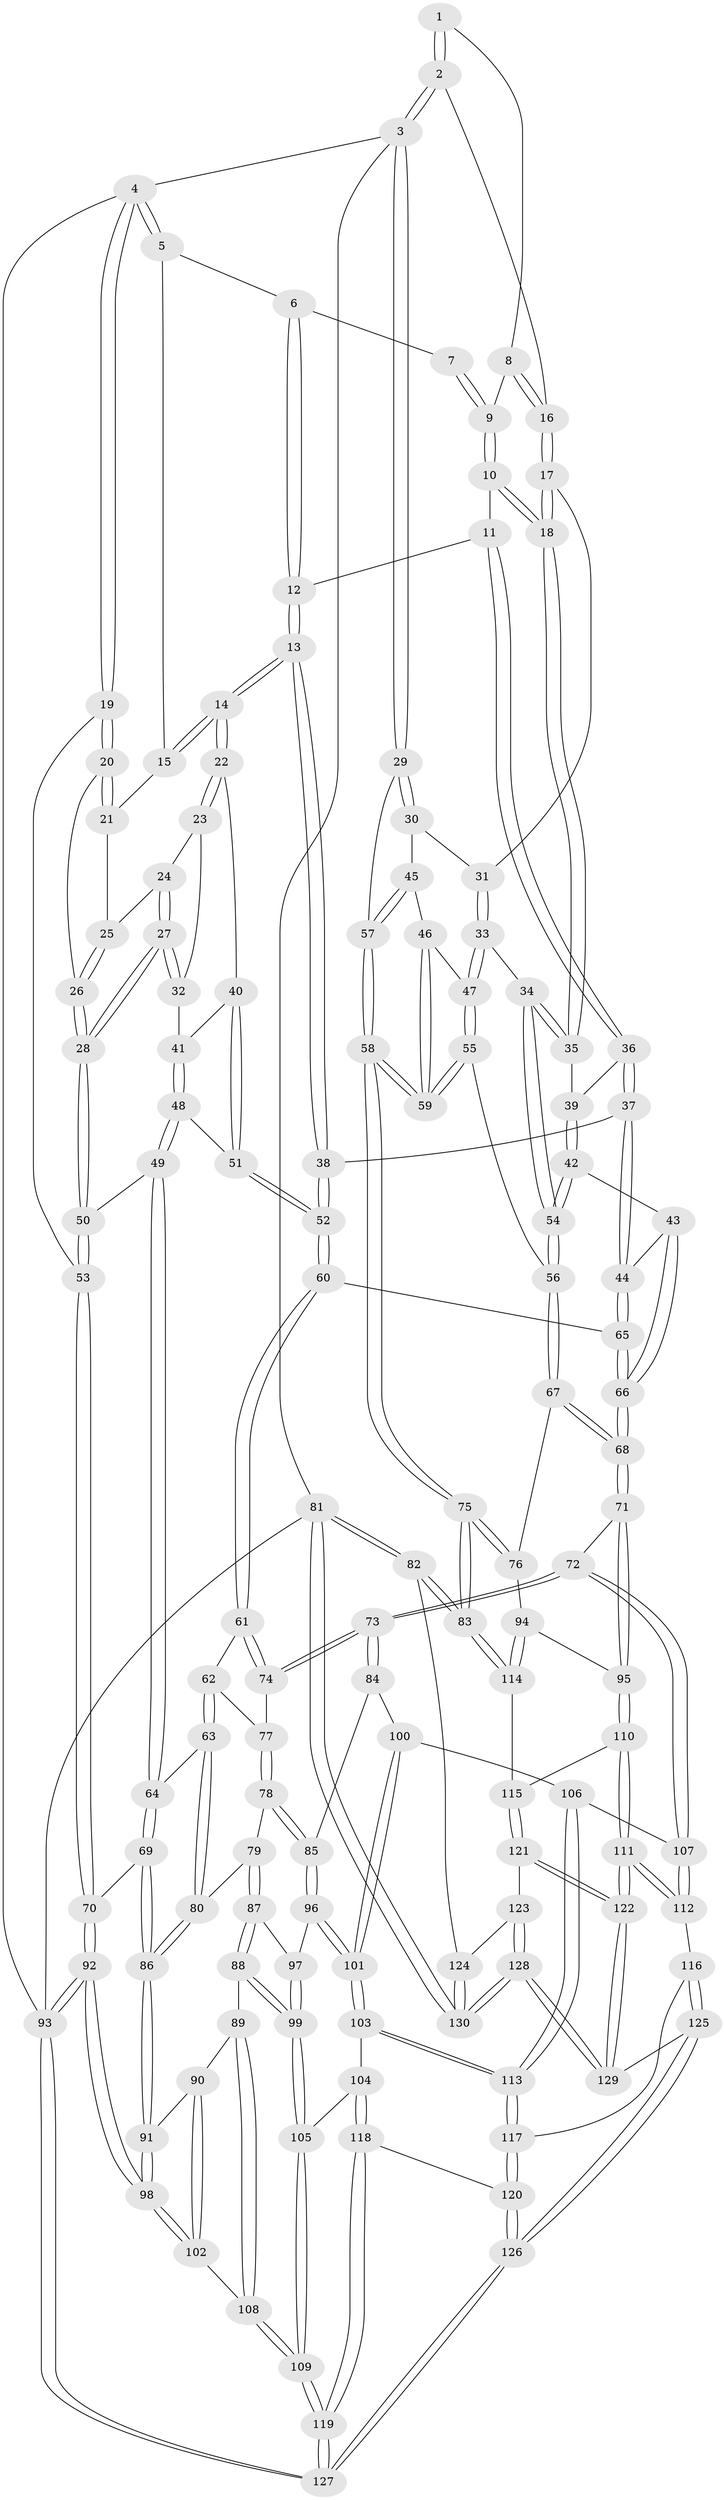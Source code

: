 // Generated by graph-tools (version 1.1) at 2025/17/03/09/25 04:17:13]
// undirected, 130 vertices, 322 edges
graph export_dot {
graph [start="1"]
  node [color=gray90,style=filled];
  1 [pos="+0.9486016090062679+0"];
  2 [pos="+1+0"];
  3 [pos="+1+0"];
  4 [pos="+0+0"];
  5 [pos="+0.2583091348944513+0"];
  6 [pos="+0.49250251506483594+0"];
  7 [pos="+0.6282500588809746+0"];
  8 [pos="+0.7721198541132692+0.06787113197830372"];
  9 [pos="+0.6982341745599909+0.0384262098724303"];
  10 [pos="+0.676694398123794+0.0968798284271215"];
  11 [pos="+0.6002400723720761+0.15299430299491903"];
  12 [pos="+0.5033887237687666+0.052544216425524724"];
  13 [pos="+0.3846554727082079+0.19298097920758805"];
  14 [pos="+0.37231285347261855+0.18773552798146653"];
  15 [pos="+0.24248458088211436+0"];
  16 [pos="+0.8297954325463585+0.12448782186857368"];
  17 [pos="+0.8316477831724983+0.14280745671908868"];
  18 [pos="+0.7913963709140005+0.18209393791605144"];
  19 [pos="+0+0.10937242080893197"];
  20 [pos="+0.05543930399025516+0.14126111748820028"];
  21 [pos="+0.21633837610809795+0"];
  22 [pos="+0.3289310990052739+0.19079086194330735"];
  23 [pos="+0.28827715281153526+0.17650644772743646"];
  24 [pos="+0.24631056976148705+0.1549453816949933"];
  25 [pos="+0.2254577393611366+0.09539294854317217"];
  26 [pos="+0.10893077316901678+0.19260322335072227"];
  27 [pos="+0.1673228851347017+0.20550762792376334"];
  28 [pos="+0.12375596024751052+0.21264291716496725"];
  29 [pos="+1+0"];
  30 [pos="+0.9873460906454491+0.16041036298069475"];
  31 [pos="+0.8978239842238209+0.1610302507241192"];
  32 [pos="+0.21898372045295247+0.23096100945573667"];
  33 [pos="+0.8910659065163378+0.290347689305491"];
  34 [pos="+0.7886977507288078+0.26743216210913223"];
  35 [pos="+0.7862676176752995+0.19296692725031017"];
  36 [pos="+0.6009093457728721+0.15883316341493017"];
  37 [pos="+0.5597772477197646+0.23094811912427182"];
  38 [pos="+0.4308084088785154+0.2931557381722024"];
  39 [pos="+0.6639777923978495+0.20126138282338785"];
  40 [pos="+0.2952029893101706+0.22319621982083535"];
  41 [pos="+0.23158435444103767+0.24387086824735257"];
  42 [pos="+0.6793504672143097+0.3474197137098697"];
  43 [pos="+0.6783329488419846+0.34751885660513604"];
  44 [pos="+0.6561326747142114+0.34164061197140533"];
  45 [pos="+0.9354696117241607+0.3072367154469917"];
  46 [pos="+0.9347446305244301+0.3075518735918192"];
  47 [pos="+0.9174153839273117+0.3090523653396576"];
  48 [pos="+0.2349731161188266+0.33549967917653467"];
  49 [pos="+0.19354824654889222+0.3638448820436748"];
  50 [pos="+0.12472304227486909+0.28800413069472475"];
  51 [pos="+0.23731227367799224+0.33468761076903103"];
  52 [pos="+0.42724232626615327+0.3235068950453541"];
  53 [pos="+0+0.42618859290173394"];
  54 [pos="+0.7333824396196522+0.3603850906500093"];
  55 [pos="+0.836443897287762+0.43919784430878783"];
  56 [pos="+0.7847287039467205+0.4439047390346431"];
  57 [pos="+1+0.37224628191221815"];
  58 [pos="+1+0.6002158790645111"];
  59 [pos="+0.9754740670669013+0.4871566672349053"];
  60 [pos="+0.42819817744157485+0.326673744971261"];
  61 [pos="+0.4062942222351409+0.3710636335358791"];
  62 [pos="+0.2526437497498331+0.4971104640308989"];
  63 [pos="+0.19049464706709981+0.5035187775672406"];
  64 [pos="+0.18260343569368373+0.49525547425478356"];
  65 [pos="+0.49922337220637436+0.3764357009362228"];
  66 [pos="+0.5599405592937594+0.5242820848468384"];
  67 [pos="+0.7527489590687634+0.5195306967056792"];
  68 [pos="+0.5668567749720607+0.6255843216451509"];
  69 [pos="+0+0.4785227844761312"];
  70 [pos="+0+0.44982282038720944"];
  71 [pos="+0.5655941864851015+0.6277801640865179"];
  72 [pos="+0.5526316387190398+0.6343911243003671"];
  73 [pos="+0.5313638641895404+0.6295953842982392"];
  74 [pos="+0.4193016055600523+0.5505128790613532"];
  75 [pos="+1+0.6418769919522318"];
  76 [pos="+0.8563923339971193+0.6384946448727278"];
  77 [pos="+0.37753852800097354+0.5454127431632401"];
  78 [pos="+0.2941610984720301+0.6666420863822078"];
  79 [pos="+0.24714480205183542+0.6360888318498811"];
  80 [pos="+0.1920866734214455+0.5330352402176807"];
  81 [pos="+1+1"];
  82 [pos="+1+0.7477269686133522"];
  83 [pos="+1+0.7159086804745777"];
  84 [pos="+0.3728910071118031+0.6806955209529881"];
  85 [pos="+0.31823363850669834+0.6921236292290307"];
  86 [pos="+0.0894939945089529+0.6882527615212594"];
  87 [pos="+0.19621267968951356+0.7113566259529541"];
  88 [pos="+0.1685889716025493+0.7431865968904131"];
  89 [pos="+0.1497140048493321+0.743540396013411"];
  90 [pos="+0.09355101014030004+0.6988744271671431"];
  91 [pos="+0.08928120656353425+0.6902647802506827"];
  92 [pos="+0+0.7425996049229787"];
  93 [pos="+0+1"];
  94 [pos="+0.7558158322453573+0.7538088571551486"];
  95 [pos="+0.724193775828249+0.745177937772376"];
  96 [pos="+0.31329669765345286+0.7167601935544787"];
  97 [pos="+0.26519287484535264+0.7360497635746375"];
  98 [pos="+0+0.7446040343144349"];
  99 [pos="+0.2066634359081976+0.7727445584609665"];
  100 [pos="+0.39280181757959653+0.775871667230742"];
  101 [pos="+0.3240237025251903+0.8029608279343836"];
  102 [pos="+0.03711835741782338+0.7995240066343658"];
  103 [pos="+0.3198098293151198+0.81838072267014"];
  104 [pos="+0.2405047259646151+0.8300096962714012"];
  105 [pos="+0.23873508448786368+0.8299390473262991"];
  106 [pos="+0.496697907030233+0.7626945227280553"];
  107 [pos="+0.5206558508704358+0.7533312155255133"];
  108 [pos="+0.10040115930664543+0.8779188847760829"];
  109 [pos="+0.11375345964939915+0.9442869061210784"];
  110 [pos="+0.6423180952441065+0.8720780895360397"];
  111 [pos="+0.5749859708284805+0.9556205459003662"];
  112 [pos="+0.5467832454116873+0.9101531679907962"];
  113 [pos="+0.3551839027409528+0.8717831155564235"];
  114 [pos="+0.7646811004670884+0.7660214667324483"];
  115 [pos="+0.8009788679188564+0.843281326617262"];
  116 [pos="+0.36946893838962724+0.8866001297408588"];
  117 [pos="+0.3577130387957136+0.8809069020084039"];
  118 [pos="+0.2704982186318525+0.9121925460927583"];
  119 [pos="+0.10693345365965701+0.9765282672838096"];
  120 [pos="+0.32798813122382187+0.9211221465258583"];
  121 [pos="+0.8041490985809582+0.8490234128216392"];
  122 [pos="+0.5893564643458052+1"];
  123 [pos="+0.8569917801863051+0.8857912167715222"];
  124 [pos="+0.874331000792018+0.882220173582592"];
  125 [pos="+0.4995340428383469+1"];
  126 [pos="+0.25058626876611245+1"];
  127 [pos="+0+1"];
  128 [pos="+0.7529362986378125+1"];
  129 [pos="+0.5915474100458861+1"];
  130 [pos="+1+1"];
  1 -- 2;
  1 -- 2;
  1 -- 8;
  2 -- 3;
  2 -- 3;
  2 -- 16;
  3 -- 4;
  3 -- 29;
  3 -- 29;
  3 -- 81;
  4 -- 5;
  4 -- 5;
  4 -- 19;
  4 -- 19;
  4 -- 93;
  5 -- 6;
  5 -- 15;
  6 -- 7;
  6 -- 12;
  6 -- 12;
  7 -- 9;
  7 -- 9;
  8 -- 9;
  8 -- 16;
  8 -- 16;
  9 -- 10;
  9 -- 10;
  10 -- 11;
  10 -- 18;
  10 -- 18;
  11 -- 12;
  11 -- 36;
  11 -- 36;
  12 -- 13;
  12 -- 13;
  13 -- 14;
  13 -- 14;
  13 -- 38;
  13 -- 38;
  14 -- 15;
  14 -- 15;
  14 -- 22;
  14 -- 22;
  15 -- 21;
  16 -- 17;
  16 -- 17;
  17 -- 18;
  17 -- 18;
  17 -- 31;
  18 -- 35;
  18 -- 35;
  19 -- 20;
  19 -- 20;
  19 -- 53;
  20 -- 21;
  20 -- 21;
  20 -- 26;
  21 -- 25;
  22 -- 23;
  22 -- 23;
  22 -- 40;
  23 -- 24;
  23 -- 32;
  24 -- 25;
  24 -- 27;
  24 -- 27;
  25 -- 26;
  25 -- 26;
  26 -- 28;
  26 -- 28;
  27 -- 28;
  27 -- 28;
  27 -- 32;
  27 -- 32;
  28 -- 50;
  28 -- 50;
  29 -- 30;
  29 -- 30;
  29 -- 57;
  30 -- 31;
  30 -- 45;
  31 -- 33;
  31 -- 33;
  32 -- 41;
  33 -- 34;
  33 -- 47;
  33 -- 47;
  34 -- 35;
  34 -- 35;
  34 -- 54;
  34 -- 54;
  35 -- 39;
  36 -- 37;
  36 -- 37;
  36 -- 39;
  37 -- 38;
  37 -- 44;
  37 -- 44;
  38 -- 52;
  38 -- 52;
  39 -- 42;
  39 -- 42;
  40 -- 41;
  40 -- 51;
  40 -- 51;
  41 -- 48;
  41 -- 48;
  42 -- 43;
  42 -- 54;
  42 -- 54;
  43 -- 44;
  43 -- 66;
  43 -- 66;
  44 -- 65;
  44 -- 65;
  45 -- 46;
  45 -- 57;
  45 -- 57;
  46 -- 47;
  46 -- 59;
  46 -- 59;
  47 -- 55;
  47 -- 55;
  48 -- 49;
  48 -- 49;
  48 -- 51;
  49 -- 50;
  49 -- 64;
  49 -- 64;
  50 -- 53;
  50 -- 53;
  51 -- 52;
  51 -- 52;
  52 -- 60;
  52 -- 60;
  53 -- 70;
  53 -- 70;
  54 -- 56;
  54 -- 56;
  55 -- 56;
  55 -- 59;
  55 -- 59;
  56 -- 67;
  56 -- 67;
  57 -- 58;
  57 -- 58;
  58 -- 59;
  58 -- 59;
  58 -- 75;
  58 -- 75;
  60 -- 61;
  60 -- 61;
  60 -- 65;
  61 -- 62;
  61 -- 74;
  61 -- 74;
  62 -- 63;
  62 -- 63;
  62 -- 77;
  63 -- 64;
  63 -- 80;
  63 -- 80;
  64 -- 69;
  64 -- 69;
  65 -- 66;
  65 -- 66;
  66 -- 68;
  66 -- 68;
  67 -- 68;
  67 -- 68;
  67 -- 76;
  68 -- 71;
  68 -- 71;
  69 -- 70;
  69 -- 86;
  69 -- 86;
  70 -- 92;
  70 -- 92;
  71 -- 72;
  71 -- 95;
  71 -- 95;
  72 -- 73;
  72 -- 73;
  72 -- 107;
  72 -- 107;
  73 -- 74;
  73 -- 74;
  73 -- 84;
  73 -- 84;
  74 -- 77;
  75 -- 76;
  75 -- 76;
  75 -- 83;
  75 -- 83;
  76 -- 94;
  77 -- 78;
  77 -- 78;
  78 -- 79;
  78 -- 85;
  78 -- 85;
  79 -- 80;
  79 -- 87;
  79 -- 87;
  80 -- 86;
  80 -- 86;
  81 -- 82;
  81 -- 82;
  81 -- 130;
  81 -- 130;
  81 -- 93;
  82 -- 83;
  82 -- 83;
  82 -- 124;
  83 -- 114;
  83 -- 114;
  84 -- 85;
  84 -- 100;
  85 -- 96;
  85 -- 96;
  86 -- 91;
  86 -- 91;
  87 -- 88;
  87 -- 88;
  87 -- 97;
  88 -- 89;
  88 -- 99;
  88 -- 99;
  89 -- 90;
  89 -- 108;
  89 -- 108;
  90 -- 91;
  90 -- 102;
  90 -- 102;
  91 -- 98;
  91 -- 98;
  92 -- 93;
  92 -- 93;
  92 -- 98;
  92 -- 98;
  93 -- 127;
  93 -- 127;
  94 -- 95;
  94 -- 114;
  94 -- 114;
  95 -- 110;
  95 -- 110;
  96 -- 97;
  96 -- 101;
  96 -- 101;
  97 -- 99;
  97 -- 99;
  98 -- 102;
  98 -- 102;
  99 -- 105;
  99 -- 105;
  100 -- 101;
  100 -- 101;
  100 -- 106;
  101 -- 103;
  101 -- 103;
  102 -- 108;
  103 -- 104;
  103 -- 113;
  103 -- 113;
  104 -- 105;
  104 -- 118;
  104 -- 118;
  105 -- 109;
  105 -- 109;
  106 -- 107;
  106 -- 113;
  106 -- 113;
  107 -- 112;
  107 -- 112;
  108 -- 109;
  108 -- 109;
  109 -- 119;
  109 -- 119;
  110 -- 111;
  110 -- 111;
  110 -- 115;
  111 -- 112;
  111 -- 112;
  111 -- 122;
  111 -- 122;
  112 -- 116;
  113 -- 117;
  113 -- 117;
  114 -- 115;
  115 -- 121;
  115 -- 121;
  116 -- 117;
  116 -- 125;
  116 -- 125;
  117 -- 120;
  117 -- 120;
  118 -- 119;
  118 -- 119;
  118 -- 120;
  119 -- 127;
  119 -- 127;
  120 -- 126;
  120 -- 126;
  121 -- 122;
  121 -- 122;
  121 -- 123;
  122 -- 129;
  122 -- 129;
  123 -- 124;
  123 -- 128;
  123 -- 128;
  124 -- 130;
  124 -- 130;
  125 -- 126;
  125 -- 126;
  125 -- 129;
  126 -- 127;
  126 -- 127;
  128 -- 129;
  128 -- 129;
  128 -- 130;
  128 -- 130;
}
